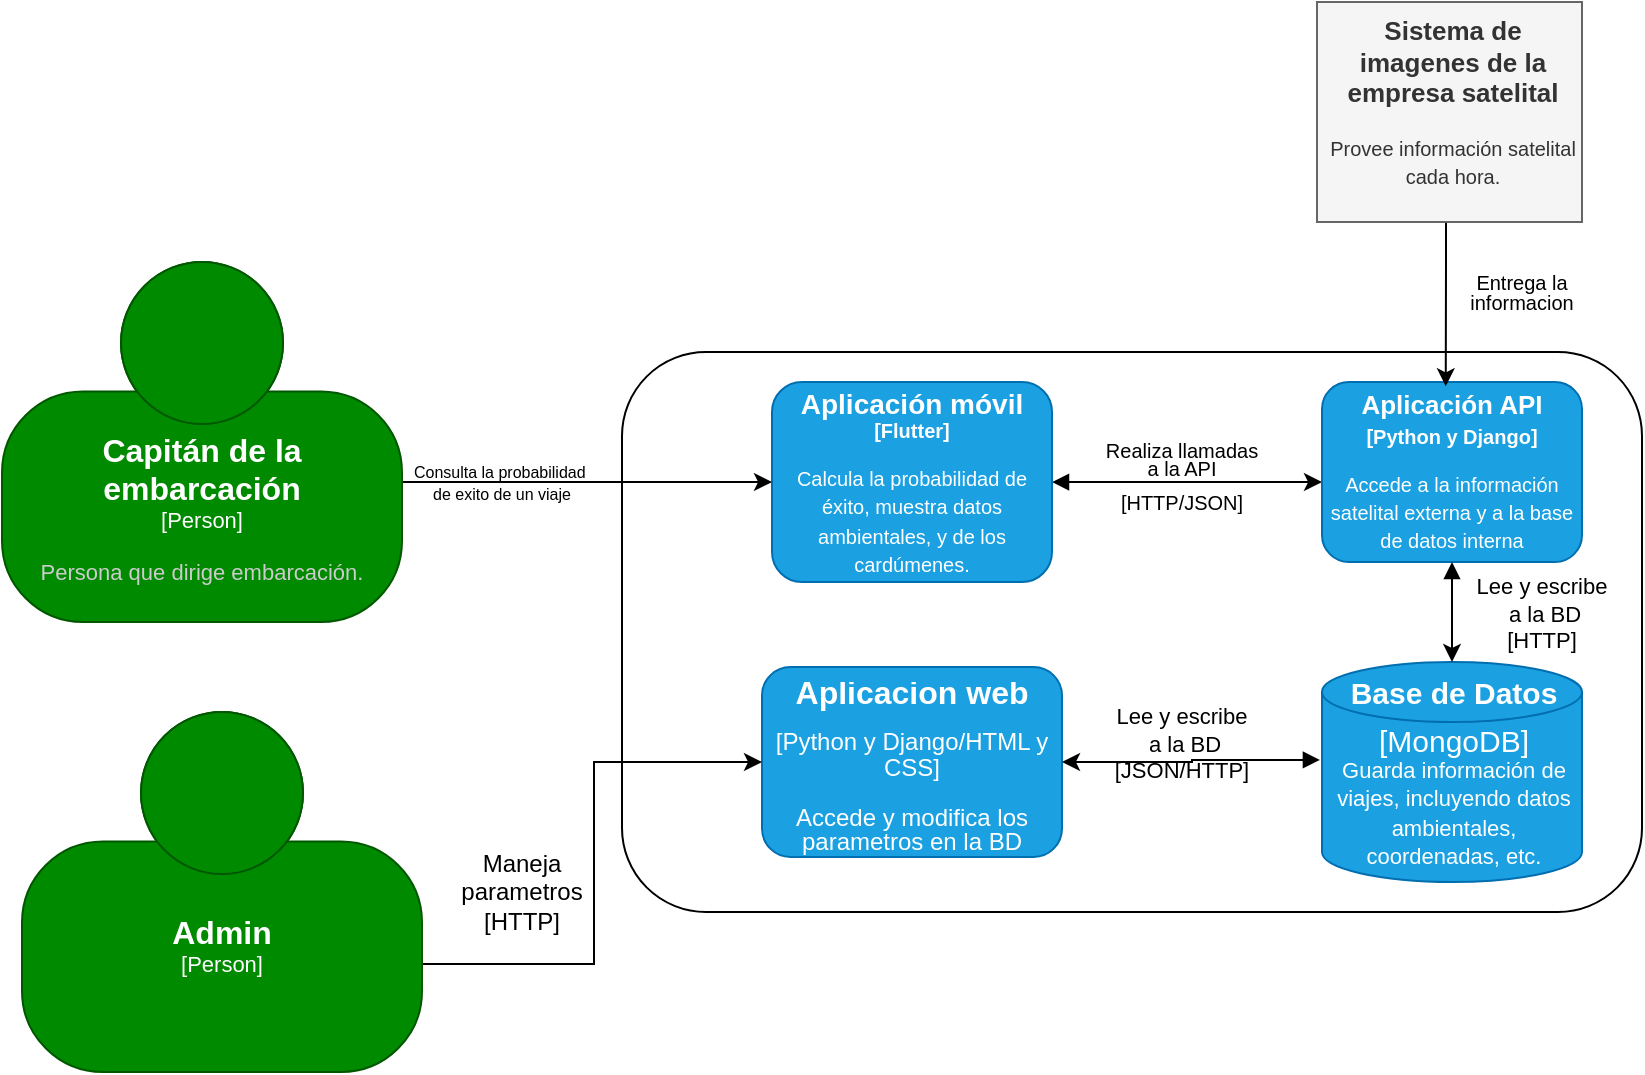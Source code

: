 <mxfile version="24.3.1" type="google">
  <diagram name="Página-1" id="DCHRMvszVgywLbSczWx1">
    <mxGraphModel grid="1" page="1" gridSize="10" guides="1" tooltips="1" connect="1" arrows="1" fold="1" pageScale="1" pageWidth="827" pageHeight="1169" math="0" shadow="0">
      <root>
        <mxCell id="0" />
        <mxCell id="1" parent="0" />
        <mxCell id="ZwG2BNPKWMxDcedbQ5RE-1" value="" style="rounded=1;whiteSpace=wrap;html=1;shadow=0;" vertex="1" parent="1">
          <mxGeometry x="310" y="-325" width="510" height="280" as="geometry" />
        </mxCell>
        <mxCell id="ZwG2BNPKWMxDcedbQ5RE-7" style="edgeStyle=orthogonalEdgeStyle;rounded=0;orthogonalLoop=1;jettySize=auto;html=1;entryX=0;entryY=0.556;entryDx=0;entryDy=0;entryPerimeter=0;startArrow=block;startFill=1;" edge="1" parent="1" source="ZwG2BNPKWMxDcedbQ5RE-3" target="ZwG2BNPKWMxDcedbQ5RE-6">
          <mxGeometry relative="1" as="geometry" />
        </mxCell>
        <mxCell id="ZwG2BNPKWMxDcedbQ5RE-3" value="&lt;div style=&quot;font-size: 14px;&quot;&gt;&lt;b style=&quot;&quot;&gt;&lt;font style=&quot;font-size: 14px;&quot;&gt;Aplicación móvil&lt;/font&gt;&lt;/b&gt;&lt;/div&gt;&lt;div style=&quot;font-size: 10px;&quot;&gt;&lt;b style=&quot;&quot;&gt;[Flutter&lt;/b&gt;&lt;b style=&quot;&quot;&gt;]&lt;/b&gt;&lt;/div&gt;&lt;div style=&quot;font-size: 8px;&quot;&gt;&lt;br&gt;&lt;/div&gt;&lt;div style=&quot;&quot;&gt;&lt;font style=&quot;font-size: 10px;&quot;&gt;Calcula la probabilidad de éxito, muestra datos ambientales, y de los cardúmenes.&lt;/font&gt;&lt;/div&gt;" style="rounded=1;whiteSpace=wrap;html=1;fillColor=#1ba1e2;fontColor=#ffffff;strokeColor=#006EAF;" vertex="1" parent="1">
          <mxGeometry x="385" y="-310" width="140" height="100" as="geometry" />
        </mxCell>
        <mxCell id="ZwG2BNPKWMxDcedbQ5RE-6" value="&lt;b style=&quot;font-size: 13px;&quot;&gt;&lt;font style=&quot;font-size: 13px;&quot;&gt;Aplicación API&lt;/font&gt;&lt;/b&gt;&lt;div style=&quot;&quot;&gt;&lt;b style=&quot;&quot;&gt;&lt;font style=&quot;font-size: 10px;&quot;&gt;[Python y Django]&lt;/font&gt;&lt;/b&gt;&lt;/div&gt;&lt;div style=&quot;font-size: 8px;&quot;&gt;&lt;b&gt;&lt;br&gt;&lt;/b&gt;&lt;/div&gt;&lt;div style=&quot;&quot;&gt;&lt;font style=&quot;font-size: 10px;&quot;&gt;Accede a la información satelital externa y a la base de datos interna&lt;/font&gt;&lt;/div&gt;" style="rounded=1;whiteSpace=wrap;html=1;fillColor=#1ba1e2;strokeColor=#006EAF;fontColor=#ffffff;" vertex="1" parent="1">
          <mxGeometry x="660" y="-310" width="130" height="90" as="geometry" />
        </mxCell>
        <mxCell id="ZwG2BNPKWMxDcedbQ5RE-13" value="&lt;p style=&quot;line-height: 70%;&quot;&gt;&lt;font style=&quot;font-size: 10px;&quot;&gt;Realiza llamadas a la API&lt;/font&gt;&lt;/p&gt;&lt;p style=&quot;line-height: 0%;&quot;&gt;&lt;font style=&quot;font-size: 10px;&quot;&gt;[HTTP/JSON]&lt;/font&gt;&lt;/p&gt;" style="text;html=1;align=center;verticalAlign=middle;whiteSpace=wrap;rounded=0;" vertex="1" parent="1">
          <mxGeometry x="550" y="-280" width="80" height="30" as="geometry" />
        </mxCell>
        <mxCell id="ZwG2BNPKWMxDcedbQ5RE-15" value="" style="shape=cylinder3;whiteSpace=wrap;html=1;boundedLbl=1;backgroundOutline=1;size=15;fillColor=#1ba1e2;fontColor=#ffffff;strokeColor=#006EAF;" vertex="1" parent="1">
          <mxGeometry x="660" y="-170" width="130" height="110" as="geometry" />
        </mxCell>
        <mxCell id="ZwG2BNPKWMxDcedbQ5RE-16" value="&lt;h1 style=&quot;text-align: center; margin-top: 0px; font-size: 15px;&quot;&gt;&lt;font style=&quot;font-size: 15px;&quot; color=&quot;#ffffff&quot;&gt;Base de Datos&lt;/font&gt;&lt;/h1&gt;&lt;div style=&quot;text-align: center; line-height: 90%;&quot;&gt;&lt;font color=&quot;#ffffff&quot;&gt;&lt;span style=&quot;font-size: 15px;&quot;&gt;[MongoDB]&lt;/span&gt;&lt;/font&gt;&lt;/div&gt;&lt;div style=&quot;text-align: center;&quot;&gt;&lt;font style=&quot;font-size: 11px;&quot; color=&quot;#ffffff&quot;&gt;Guarda información de viajes, incluyendo datos ambientales, coordenadas, etc.&lt;/font&gt;&lt;/div&gt;" style="text;html=1;whiteSpace=wrap;overflow=hidden;rounded=0;glass=0;shadow=0;" vertex="1" parent="1">
          <mxGeometry x="665" y="-170" width="120" height="100" as="geometry" />
        </mxCell>
        <mxCell id="ZwG2BNPKWMxDcedbQ5RE-18" style="edgeStyle=orthogonalEdgeStyle;rounded=0;orthogonalLoop=1;jettySize=auto;html=1;entryX=0.5;entryY=0;entryDx=0;entryDy=0;entryPerimeter=0;startArrow=block;startFill=1;" edge="1" parent="1" source="ZwG2BNPKWMxDcedbQ5RE-6" target="ZwG2BNPKWMxDcedbQ5RE-15">
          <mxGeometry relative="1" as="geometry" />
        </mxCell>
        <mxCell id="ZwG2BNPKWMxDcedbQ5RE-19" value="&lt;font style=&quot;font-size: 11px;&quot;&gt;Lee y escribe&lt;/font&gt;&lt;div style=&quot;line-height: 120%; font-size: 11px;&quot;&gt;&lt;font style=&quot;font-size: 11px;&quot;&gt;&amp;nbsp;a l&lt;span style=&quot;background-color: initial;&quot;&gt;a BD&lt;/span&gt;&lt;/font&gt;&lt;/div&gt;&lt;div style=&quot;line-height: 120%; font-size: 11px;&quot;&gt;&lt;font style=&quot;font-size: 11px;&quot;&gt;&lt;span style=&quot;background-color: initial;&quot;&gt;[HTTP]&lt;/span&gt;&lt;/font&gt;&lt;/div&gt;" style="text;html=1;align=center;verticalAlign=middle;whiteSpace=wrap;rounded=0;" vertex="1" parent="1">
          <mxGeometry x="730" y="-210" width="80" height="30" as="geometry" />
        </mxCell>
        <mxCell id="ZwG2BNPKWMxDcedbQ5RE-50" style="edgeStyle=orthogonalEdgeStyle;rounded=0;orthogonalLoop=1;jettySize=auto;html=1;entryX=0.476;entryY=0.024;entryDx=0;entryDy=0;entryPerimeter=0;" edge="1" parent="1" source="ZwG2BNPKWMxDcedbQ5RE-22" target="ZwG2BNPKWMxDcedbQ5RE-6">
          <mxGeometry relative="1" as="geometry">
            <Array as="points">
              <mxPoint x="722" y="-370" />
              <mxPoint x="722" y="-370" />
            </Array>
          </mxGeometry>
        </mxCell>
        <mxCell id="ZwG2BNPKWMxDcedbQ5RE-22" value="&lt;h1 style=&quot;text-align: center; margin-top: 0px; font-size: 13px;&quot;&gt;Sistema de imagenes de la empresa satelital&lt;/h1&gt;&lt;p style=&quot;text-align: center;&quot;&gt;&lt;font style=&quot;font-size: 10px;&quot;&gt;Provee información satelital cada hora.&lt;/font&gt;&lt;/p&gt;" style="text;html=1;whiteSpace=wrap;overflow=hidden;rounded=0;fillColor=#f5f5f5;fontColor=#333333;strokeColor=#666666;" vertex="1" parent="1">
          <mxGeometry x="657.5" y="-500" width="132.5" height="110" as="geometry" />
        </mxCell>
        <mxCell id="ZwG2BNPKWMxDcedbQ5RE-24" value="&lt;p style=&quot;line-height: 70%;&quot;&gt;&lt;font style=&quot;font-size: 10px;&quot;&gt;Entrega la informacion&lt;/font&gt;&lt;/p&gt;" style="text;html=1;align=center;verticalAlign=middle;whiteSpace=wrap;rounded=0;" vertex="1" parent="1">
          <mxGeometry x="720" y="-370" width="80" height="30" as="geometry" />
        </mxCell>
        <mxCell id="ZwG2BNPKWMxDcedbQ5RE-29" value="&lt;div style=&quot;line-height: 80%;&quot;&gt;&lt;span style=&quot;font-size: 8px; background-color: initial;&quot;&gt;Consulta la probabilidad&amp;nbsp;&lt;/span&gt;&lt;/div&gt;&lt;div style=&quot;line-height: 80%;&quot;&gt;&lt;span style=&quot;font-size: 8px; background-color: initial;&quot;&gt;de exito de un viaje&lt;/span&gt;&lt;/div&gt;" style="text;html=1;align=center;verticalAlign=middle;whiteSpace=wrap;rounded=0;" vertex="1" parent="1">
          <mxGeometry x="180" y="-275" width="140" height="30" as="geometry" />
        </mxCell>
        <mxCell id="ZwG2BNPKWMxDcedbQ5RE-34" value="&lt;h1 style=&quot;margin-top: 0px; line-height: 80%; font-size: 16px;&quot;&gt;&lt;font style=&quot;font-size: 16px;&quot;&gt;Aplicacion web&lt;/font&gt;&lt;/h1&gt;&lt;div style=&quot;line-height: 110%;&quot;&gt;&lt;font style=&quot;font-size: 12px;&quot;&gt;[Python y Django/HTML y CSS]&lt;/font&gt;&lt;/div&gt;&lt;p style=&quot;line-height: 100%;&quot;&gt;&lt;font style=&quot;font-size: 12px;&quot;&gt;Accede y modifica los parametros en la BD&lt;/font&gt;&lt;/p&gt;" style="text;html=1;whiteSpace=wrap;overflow=hidden;rounded=1;align=center;fillColor=#1ba1e2;fontColor=#ffffff;strokeColor=#006EAF;" vertex="1" parent="1">
          <mxGeometry x="380" y="-167.5" width="150" height="95" as="geometry" />
        </mxCell>
        <mxCell id="ZwG2BNPKWMxDcedbQ5RE-36" value="Maneja parametros&lt;div&gt;[HTTP]&lt;/div&gt;" style="text;html=1;align=center;verticalAlign=middle;whiteSpace=wrap;rounded=0;" vertex="1" parent="1">
          <mxGeometry x="230" y="-70" width="60" height="30" as="geometry" />
        </mxCell>
        <mxCell id="ZwG2BNPKWMxDcedbQ5RE-42" style="edgeStyle=orthogonalEdgeStyle;rounded=0;orthogonalLoop=1;jettySize=auto;html=1;" edge="1" parent="1" target="ZwG2BNPKWMxDcedbQ5RE-34">
          <mxGeometry relative="1" as="geometry">
            <mxPoint x="210" y="-20" as="sourcePoint" />
            <Array as="points">
              <mxPoint x="210" y="-19" />
              <mxPoint x="296" y="-19" />
              <mxPoint x="296" y="-120" />
            </Array>
          </mxGeometry>
        </mxCell>
        <mxCell id="ZwG2BNPKWMxDcedbQ5RE-48" style="edgeStyle=orthogonalEdgeStyle;rounded=0;orthogonalLoop=1;jettySize=auto;html=1;" edge="1" parent="1" source="ZwG2BNPKWMxDcedbQ5RE-44" target="ZwG2BNPKWMxDcedbQ5RE-3">
          <mxGeometry relative="1" as="geometry">
            <Array as="points">
              <mxPoint x="250" y="-260" />
              <mxPoint x="250" y="-260" />
            </Array>
          </mxGeometry>
        </mxCell>
        <object placeholders="1" c4Name="Capitán de la embarcación" c4Type="Person" c4Description="Persona que dirige embarcación." label="&lt;font style=&quot;font-size: 16px&quot;&gt;&lt;b&gt;%c4Name%&lt;/b&gt;&lt;/font&gt;&lt;div&gt;[%c4Type%]&lt;/div&gt;&lt;br&gt;&lt;div&gt;&lt;font style=&quot;font-size: 11px&quot;&gt;&lt;font color=&quot;#cccccc&quot;&gt;%c4Description%&lt;/font&gt;&lt;/div&gt;" id="ZwG2BNPKWMxDcedbQ5RE-44">
          <mxCell style="html=1;fontSize=11;dashed=0;whiteSpace=wrap;fillColor=#008a00;strokeColor=#005700;fontColor=#ffffff;shape=mxgraph.c4.person2;align=center;metaEdit=1;points=[[0.5,0,0],[1,0.5,0],[1,0.75,0],[0.75,1,0],[0.5,1,0],[0.25,1,0],[0,0.75,0],[0,0.5,0]];resizable=0;rotation=0;" vertex="1" parent="1">
            <mxGeometry x="10" y="-390" width="200" height="180" relative="1" as="geometry">
              <mxPoint y="-370" as="offset" />
            </mxGeometry>
          </mxCell>
        </object>
        <object placeholders="1" c4Name="Admin" c4Type="Person" c4Description="" label="&lt;font style=&quot;font-size: 16px&quot;&gt;&lt;b&gt;%c4Name%&lt;/b&gt;&lt;/font&gt;&lt;div&gt;[%c4Type%]&lt;/div&gt;&lt;br&gt;&lt;div&gt;&lt;font style=&quot;font-size: 11px&quot;&gt;&lt;font color=&quot;#cccccc&quot;&gt;%c4Description%&lt;/font&gt;&lt;/div&gt;" id="ZwG2BNPKWMxDcedbQ5RE-46">
          <mxCell style="html=1;fontSize=11;dashed=0;whiteSpace=wrap;fillColor=#008a00;strokeColor=#005700;fontColor=#ffffff;shape=mxgraph.c4.person2;align=center;metaEdit=1;points=[[0.5,0,0],[1,0.5,0],[1,0.75,0],[0.75,1,0],[0.5,1,0],[0.25,1,0],[0,0.75,0],[0,0.5,0]];resizable=0;" vertex="1" parent="1">
            <mxGeometry x="10" y="-145" width="200" height="180" as="geometry" />
          </mxCell>
        </object>
        <mxCell id="OIx1qBEs6XJ__SEf0fwc-2" value="" style="edgeStyle=orthogonalEdgeStyle;rounded=0;orthogonalLoop=1;jettySize=auto;html=1;startArrow=block;startFill=1;exitX=-0.008;exitY=0.445;exitDx=0;exitDy=0;exitPerimeter=0;" edge="1" parent="1" source="ZwG2BNPKWMxDcedbQ5RE-15" target="ZwG2BNPKWMxDcedbQ5RE-34">
          <mxGeometry relative="1" as="geometry">
            <mxPoint x="650" y="-120" as="sourcePoint" />
            <mxPoint x="540" y="-90" as="targetPoint" />
            <Array as="points" />
          </mxGeometry>
        </mxCell>
        <mxCell id="ZwG2BNPKWMxDcedbQ5RE-41" value="&lt;font style=&quot;font-size: 11px;&quot;&gt;Lee y escribe&lt;/font&gt;&lt;div style=&quot;line-height: 120%; font-size: 11px;&quot;&gt;&lt;font style=&quot;font-size: 11px;&quot;&gt;&amp;nbsp;a l&lt;span style=&quot;background-color: initial;&quot;&gt;a BD&lt;/span&gt;&lt;/font&gt;&lt;/div&gt;&lt;div style=&quot;line-height: 120%; font-size: 11px;&quot;&gt;[JSON/HTTP]&lt;/div&gt;" style="text;html=1;align=center;verticalAlign=middle;whiteSpace=wrap;rounded=0;" vertex="1" parent="1">
          <mxGeometry x="550" y="-145" width="80" height="30" as="geometry" />
        </mxCell>
      </root>
    </mxGraphModel>
  </diagram>
</mxfile>
